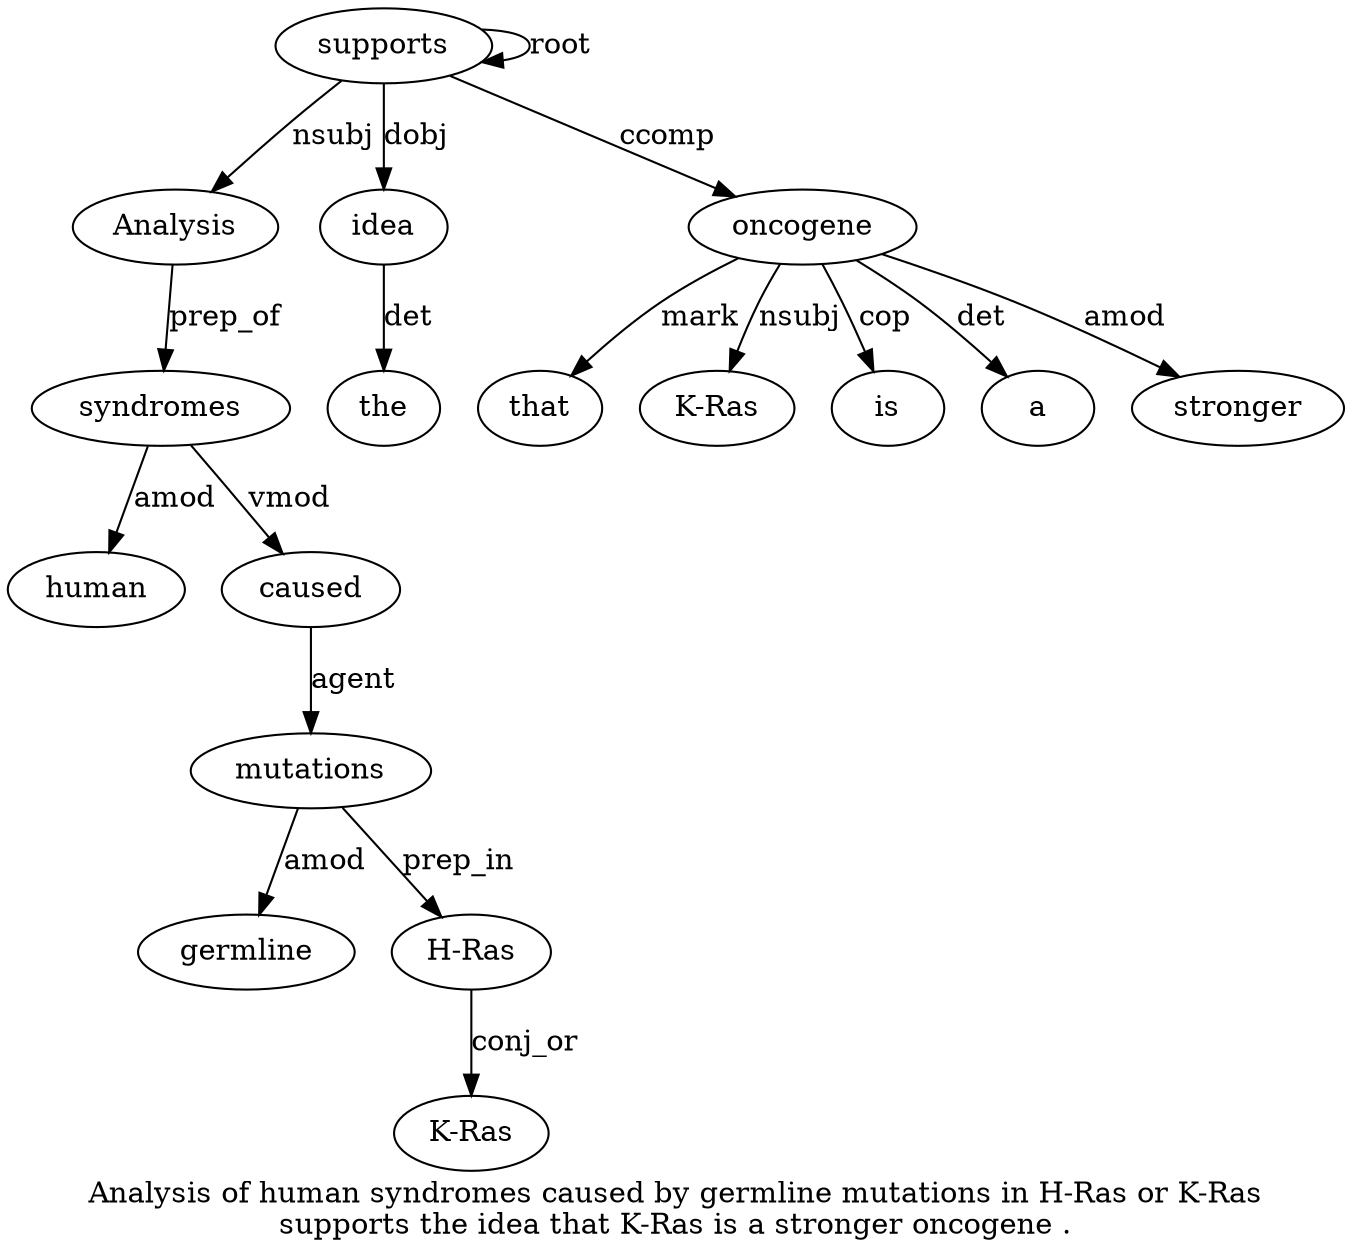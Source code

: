 digraph "Analysis of human syndromes caused by germline mutations in H-Ras or K-Ras supports the idea that K-Ras is a stronger oncogene ." {
label="Analysis of human syndromes caused by germline mutations in H-Ras or K-Ras
supports the idea that K-Ras is a stronger oncogene .";
supports13 [style=filled, fillcolor=white, label=supports];
Analysis1 [style=filled, fillcolor=white, label=Analysis];
supports13 -> Analysis1  [label=nsubj];
syndromes4 [style=filled, fillcolor=white, label=syndromes];
human3 [style=filled, fillcolor=white, label=human];
syndromes4 -> human3  [label=amod];
Analysis1 -> syndromes4  [label=prep_of];
caused5 [style=filled, fillcolor=white, label=caused];
syndromes4 -> caused5  [label=vmod];
mutations8 [style=filled, fillcolor=white, label=mutations];
germline7 [style=filled, fillcolor=white, label=germline];
mutations8 -> germline7  [label=amod];
caused5 -> mutations8  [label=agent];
"H-Ras10" [style=filled, fillcolor=white, label="H-Ras"];
mutations8 -> "H-Ras10"  [label=prep_in];
"K-Ras12" [style=filled, fillcolor=white, label="K-Ras"];
"H-Ras10" -> "K-Ras12"  [label=conj_or];
supports13 -> supports13  [label=root];
idea15 [style=filled, fillcolor=white, label=idea];
the14 [style=filled, fillcolor=white, label=the];
idea15 -> the14  [label=det];
supports13 -> idea15  [label=dobj];
oncogene21 [style=filled, fillcolor=white, label=oncogene];
that16 [style=filled, fillcolor=white, label=that];
oncogene21 -> that16  [label=mark];
"K-Ras17" [style=filled, fillcolor=white, label="K-Ras"];
oncogene21 -> "K-Ras17"  [label=nsubj];
is18 [style=filled, fillcolor=white, label=is];
oncogene21 -> is18  [label=cop];
a19 [style=filled, fillcolor=white, label=a];
oncogene21 -> a19  [label=det];
stronger20 [style=filled, fillcolor=white, label=stronger];
oncogene21 -> stronger20  [label=amod];
supports13 -> oncogene21  [label=ccomp];
}
